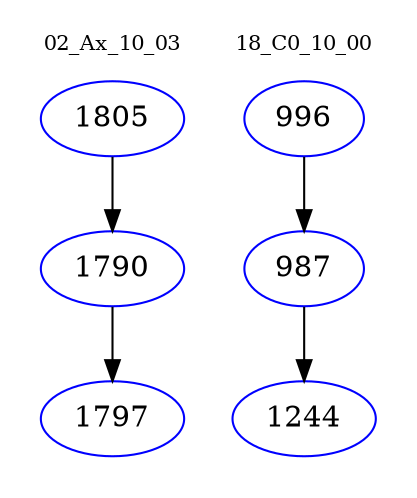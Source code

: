 digraph{
subgraph cluster_0 {
color = white
label = "02_Ax_10_03";
fontsize=10;
T0_1805 [label="1805", color="blue"]
T0_1805 -> T0_1790 [color="black"]
T0_1790 [label="1790", color="blue"]
T0_1790 -> T0_1797 [color="black"]
T0_1797 [label="1797", color="blue"]
}
subgraph cluster_1 {
color = white
label = "18_C0_10_00";
fontsize=10;
T1_996 [label="996", color="blue"]
T1_996 -> T1_987 [color="black"]
T1_987 [label="987", color="blue"]
T1_987 -> T1_1244 [color="black"]
T1_1244 [label="1244", color="blue"]
}
}
